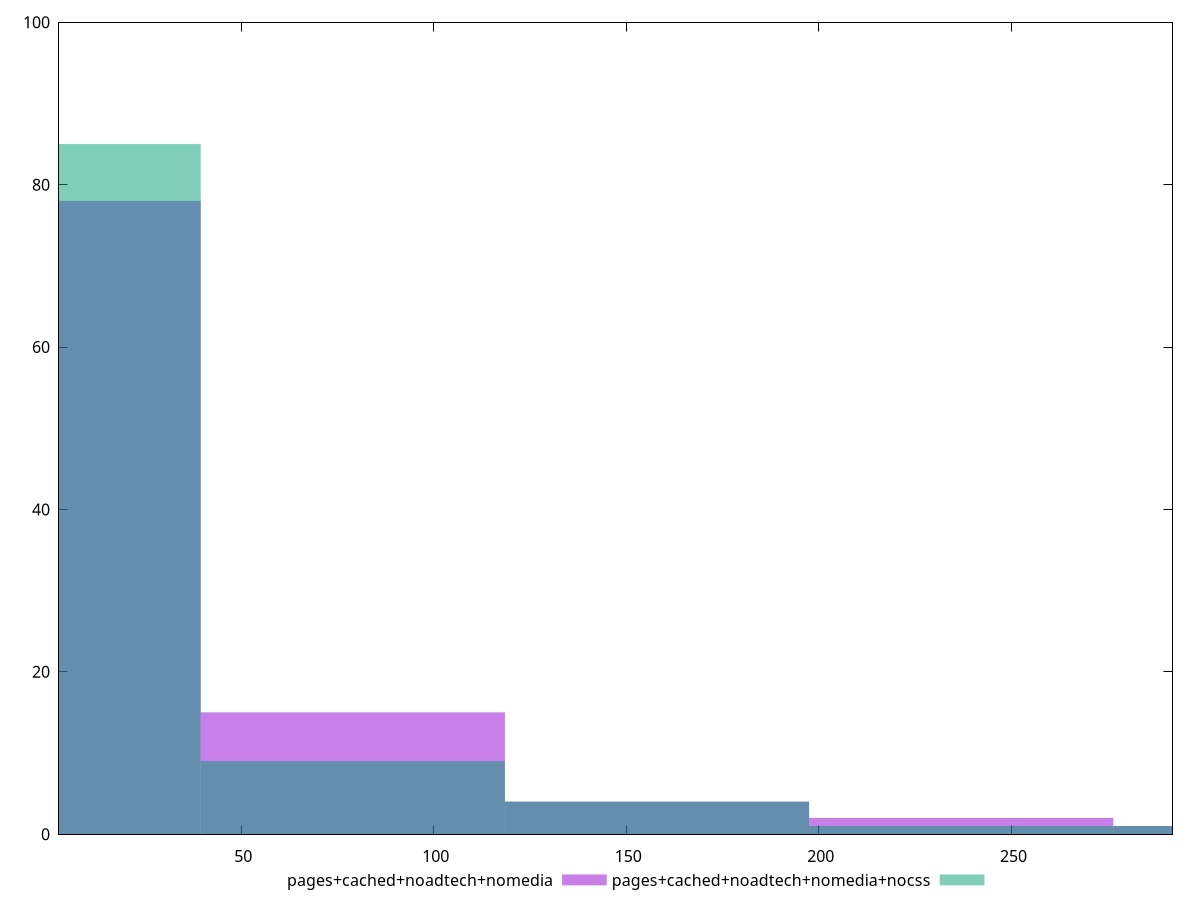 reset

$pagesCachedNoadtechNomedia <<EOF
157.97943821251997 4
0 78
78.98971910625998 15
315.95887642503993 1
236.96915731877993 2
EOF

$pagesCachedNoadtechNomediaNocss <<EOF
157.97943821251997 4
236.96915731877993 1
0 85
78.98971910625998 9
315.95887642503993 1
EOF

set key outside below
set boxwidth 78.98971910625998
set xrange [2.7009999999999996:291.83299999999997]
set yrange [0:100]
set trange [0:100]
set style fill transparent solid 0.5 noborder
set terminal svg size 640, 500 enhanced background rgb 'white'
set output "report_00013_2021-02-09T12-04-24.940Z/server-response-time/comparison/histogram/3_vs_4.svg"

plot $pagesCachedNoadtechNomedia title "pages+cached+noadtech+nomedia" with boxes, \
     $pagesCachedNoadtechNomediaNocss title "pages+cached+noadtech+nomedia+nocss" with boxes

reset
